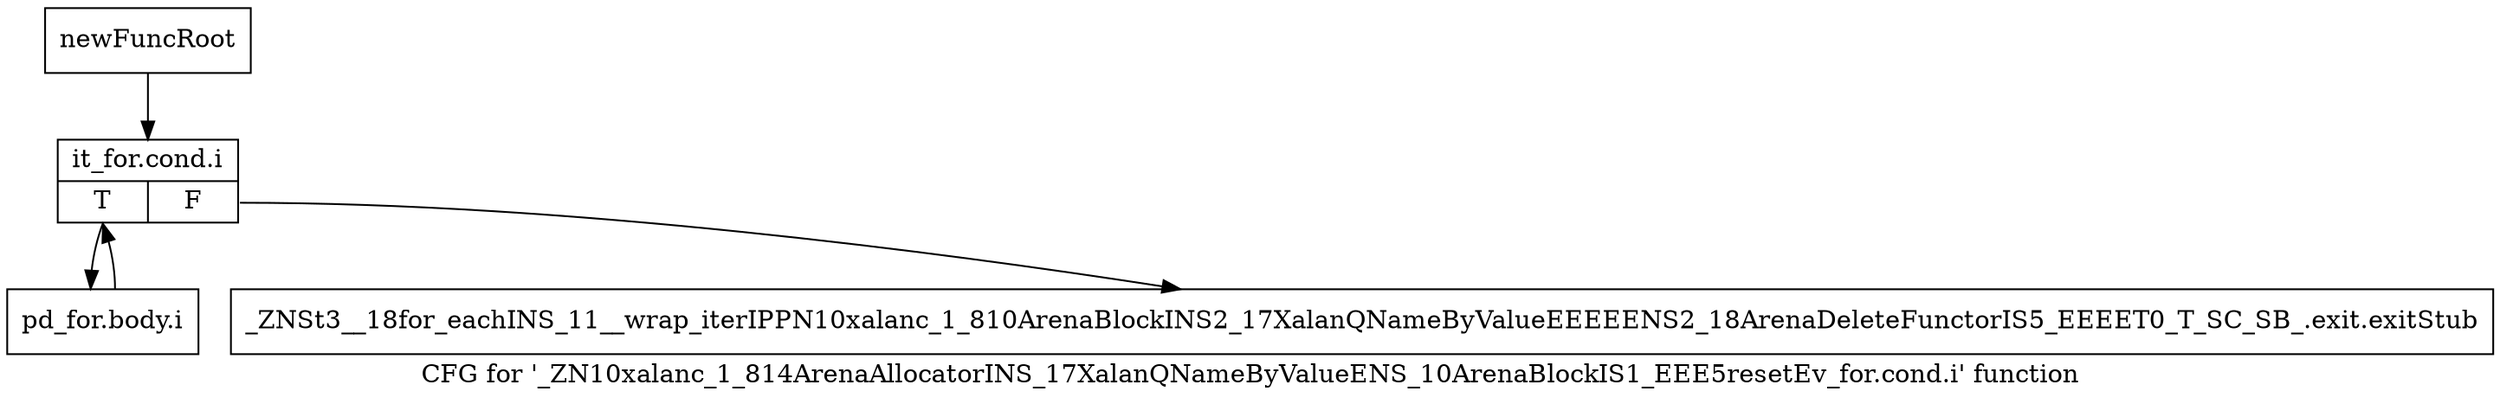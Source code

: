 digraph "CFG for '_ZN10xalanc_1_814ArenaAllocatorINS_17XalanQNameByValueENS_10ArenaBlockIS1_EEE5resetEv_for.cond.i' function" {
	label="CFG for '_ZN10xalanc_1_814ArenaAllocatorINS_17XalanQNameByValueENS_10ArenaBlockIS1_EEE5resetEv_for.cond.i' function";

	Node0x9f1b470 [shape=record,label="{newFuncRoot}"];
	Node0x9f1b470 -> Node0x9f1b510;
	Node0x9f1b4c0 [shape=record,label="{_ZNSt3__18for_eachINS_11__wrap_iterIPPN10xalanc_1_810ArenaBlockINS2_17XalanQNameByValueEEEEENS2_18ArenaDeleteFunctorIS5_EEEET0_T_SC_SB_.exit.exitStub}"];
	Node0x9f1b510 [shape=record,label="{it_for.cond.i|{<s0>T|<s1>F}}"];
	Node0x9f1b510:s0 -> Node0x9f1b560;
	Node0x9f1b510:s1 -> Node0x9f1b4c0;
	Node0x9f1b560 [shape=record,label="{pd_for.body.i}"];
	Node0x9f1b560 -> Node0x9f1b510;
}
